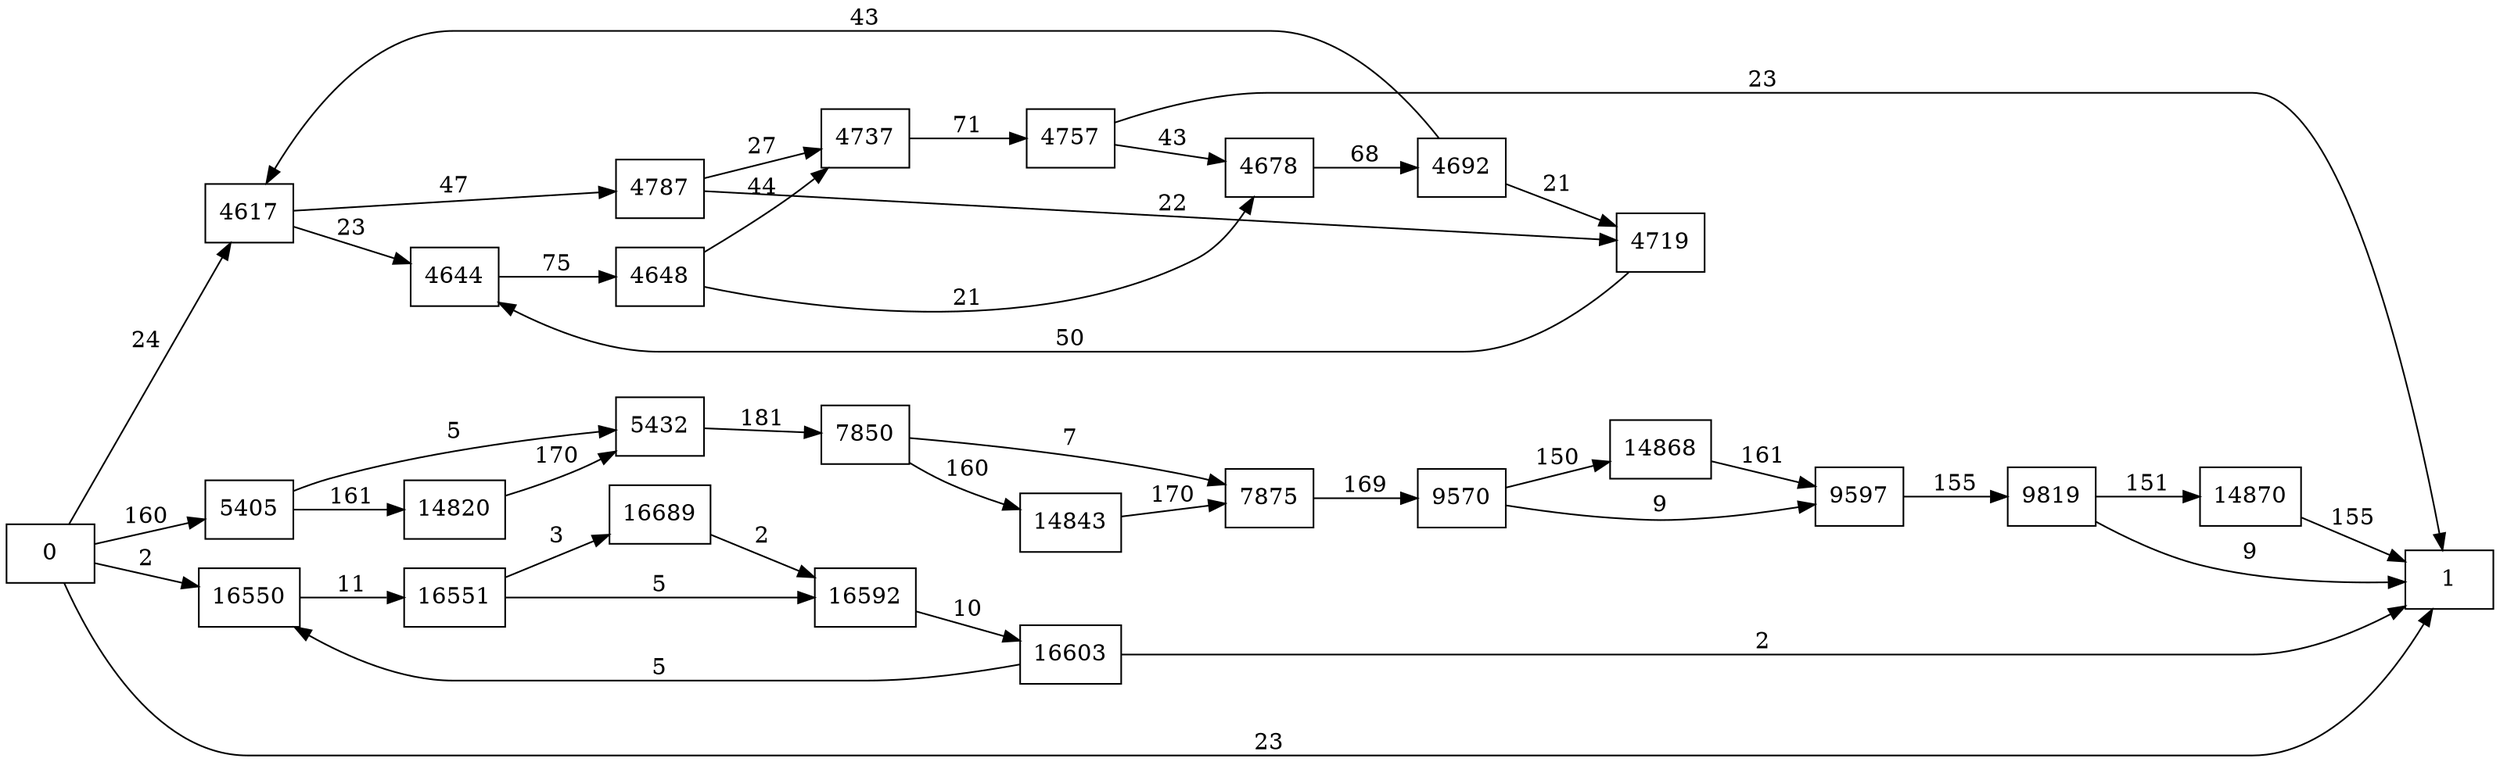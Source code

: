 digraph {
	graph [rankdir=LR]
	node [shape=rectangle]
	4617 -> 4644 [label=23]
	4617 -> 4787 [label=47]
	4644 -> 4648 [label=75]
	4648 -> 4737 [label=44]
	4648 -> 4678 [label=21]
	4678 -> 4692 [label=68]
	4692 -> 4719 [label=21]
	4692 -> 4617 [label=43]
	4719 -> 4644 [label=50]
	4737 -> 4757 [label=71]
	4757 -> 4678 [label=43]
	4757 -> 1 [label=23]
	4787 -> 4719 [label=22]
	4787 -> 4737 [label=27]
	5405 -> 5432 [label=5]
	5405 -> 14820 [label=161]
	5432 -> 7850 [label=181]
	7850 -> 7875 [label=7]
	7850 -> 14843 [label=160]
	7875 -> 9570 [label=169]
	9570 -> 9597 [label=9]
	9570 -> 14868 [label=150]
	9597 -> 9819 [label=155]
	9819 -> 1 [label=9]
	9819 -> 14870 [label=151]
	14820 -> 5432 [label=170]
	14843 -> 7875 [label=170]
	14868 -> 9597 [label=161]
	14870 -> 1 [label=155]
	16550 -> 16551 [label=11]
	16551 -> 16592 [label=5]
	16551 -> 16689 [label=3]
	16592 -> 16603 [label=10]
	16603 -> 16550 [label=5]
	16603 -> 1 [label=2]
	16689 -> 16592 [label=2]
	0 -> 4617 [label=24]
	0 -> 5405 [label=160]
	0 -> 1 [label=23]
	0 -> 16550 [label=2]
}
